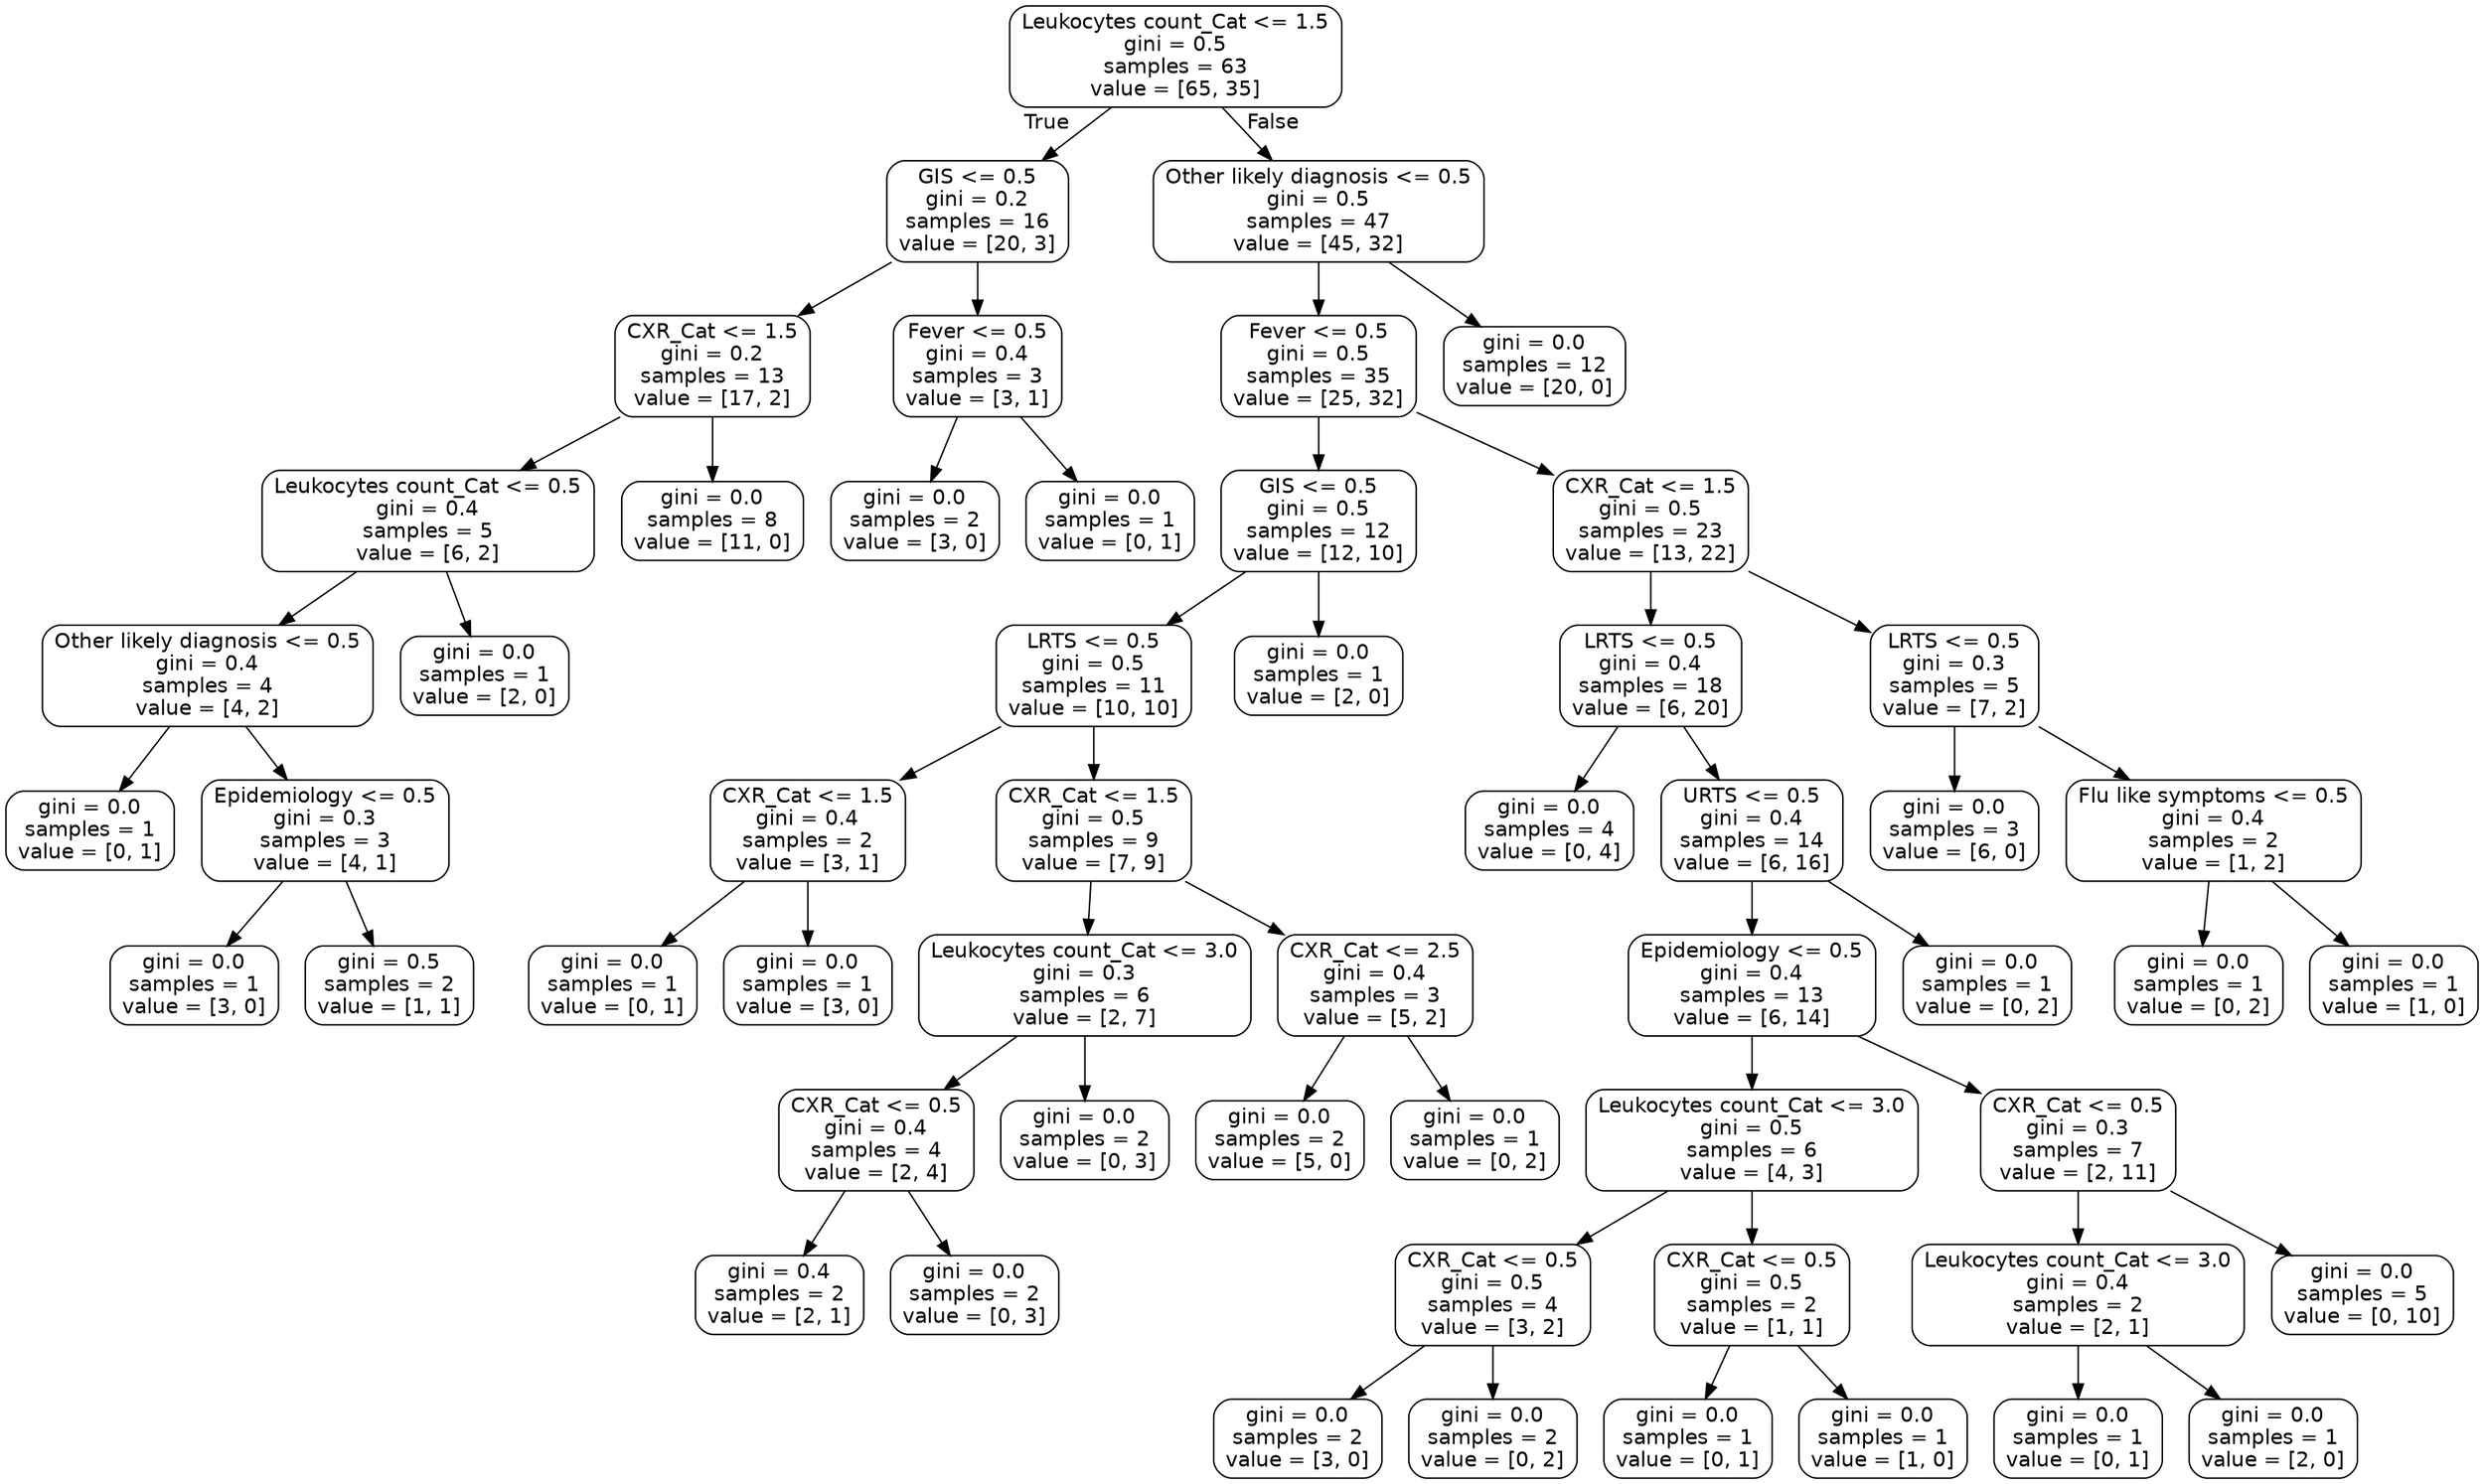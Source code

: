 digraph Tree {
node [shape=box, style="rounded", color="black", fontname=helvetica] ;
edge [fontname=helvetica] ;
0 [label="Leukocytes count_Cat <= 1.5\ngini = 0.5\nsamples = 63\nvalue = [65, 35]"] ;
1 [label="GIS <= 0.5\ngini = 0.2\nsamples = 16\nvalue = [20, 3]"] ;
0 -> 1 [labeldistance=2.5, labelangle=45, headlabel="True"] ;
2 [label="CXR_Cat <= 1.5\ngini = 0.2\nsamples = 13\nvalue = [17, 2]"] ;
1 -> 2 ;
3 [label="Leukocytes count_Cat <= 0.5\ngini = 0.4\nsamples = 5\nvalue = [6, 2]"] ;
2 -> 3 ;
4 [label="Other likely diagnosis <= 0.5\ngini = 0.4\nsamples = 4\nvalue = [4, 2]"] ;
3 -> 4 ;
5 [label="gini = 0.0\nsamples = 1\nvalue = [0, 1]"] ;
4 -> 5 ;
6 [label="Epidemiology <= 0.5\ngini = 0.3\nsamples = 3\nvalue = [4, 1]"] ;
4 -> 6 ;
7 [label="gini = 0.0\nsamples = 1\nvalue = [3, 0]"] ;
6 -> 7 ;
8 [label="gini = 0.5\nsamples = 2\nvalue = [1, 1]"] ;
6 -> 8 ;
9 [label="gini = 0.0\nsamples = 1\nvalue = [2, 0]"] ;
3 -> 9 ;
10 [label="gini = 0.0\nsamples = 8\nvalue = [11, 0]"] ;
2 -> 10 ;
11 [label="Fever <= 0.5\ngini = 0.4\nsamples = 3\nvalue = [3, 1]"] ;
1 -> 11 ;
12 [label="gini = 0.0\nsamples = 2\nvalue = [3, 0]"] ;
11 -> 12 ;
13 [label="gini = 0.0\nsamples = 1\nvalue = [0, 1]"] ;
11 -> 13 ;
14 [label="Other likely diagnosis <= 0.5\ngini = 0.5\nsamples = 47\nvalue = [45, 32]"] ;
0 -> 14 [labeldistance=2.5, labelangle=-45, headlabel="False"] ;
15 [label="Fever <= 0.5\ngini = 0.5\nsamples = 35\nvalue = [25, 32]"] ;
14 -> 15 ;
16 [label="GIS <= 0.5\ngini = 0.5\nsamples = 12\nvalue = [12, 10]"] ;
15 -> 16 ;
17 [label="LRTS <= 0.5\ngini = 0.5\nsamples = 11\nvalue = [10, 10]"] ;
16 -> 17 ;
18 [label="CXR_Cat <= 1.5\ngini = 0.4\nsamples = 2\nvalue = [3, 1]"] ;
17 -> 18 ;
19 [label="gini = 0.0\nsamples = 1\nvalue = [0, 1]"] ;
18 -> 19 ;
20 [label="gini = 0.0\nsamples = 1\nvalue = [3, 0]"] ;
18 -> 20 ;
21 [label="CXR_Cat <= 1.5\ngini = 0.5\nsamples = 9\nvalue = [7, 9]"] ;
17 -> 21 ;
22 [label="Leukocytes count_Cat <= 3.0\ngini = 0.3\nsamples = 6\nvalue = [2, 7]"] ;
21 -> 22 ;
23 [label="CXR_Cat <= 0.5\ngini = 0.4\nsamples = 4\nvalue = [2, 4]"] ;
22 -> 23 ;
24 [label="gini = 0.4\nsamples = 2\nvalue = [2, 1]"] ;
23 -> 24 ;
25 [label="gini = 0.0\nsamples = 2\nvalue = [0, 3]"] ;
23 -> 25 ;
26 [label="gini = 0.0\nsamples = 2\nvalue = [0, 3]"] ;
22 -> 26 ;
27 [label="CXR_Cat <= 2.5\ngini = 0.4\nsamples = 3\nvalue = [5, 2]"] ;
21 -> 27 ;
28 [label="gini = 0.0\nsamples = 2\nvalue = [5, 0]"] ;
27 -> 28 ;
29 [label="gini = 0.0\nsamples = 1\nvalue = [0, 2]"] ;
27 -> 29 ;
30 [label="gini = 0.0\nsamples = 1\nvalue = [2, 0]"] ;
16 -> 30 ;
31 [label="CXR_Cat <= 1.5\ngini = 0.5\nsamples = 23\nvalue = [13, 22]"] ;
15 -> 31 ;
32 [label="LRTS <= 0.5\ngini = 0.4\nsamples = 18\nvalue = [6, 20]"] ;
31 -> 32 ;
33 [label="gini = 0.0\nsamples = 4\nvalue = [0, 4]"] ;
32 -> 33 ;
34 [label="URTS <= 0.5\ngini = 0.4\nsamples = 14\nvalue = [6, 16]"] ;
32 -> 34 ;
35 [label="Epidemiology <= 0.5\ngini = 0.4\nsamples = 13\nvalue = [6, 14]"] ;
34 -> 35 ;
36 [label="Leukocytes count_Cat <= 3.0\ngini = 0.5\nsamples = 6\nvalue = [4, 3]"] ;
35 -> 36 ;
37 [label="CXR_Cat <= 0.5\ngini = 0.5\nsamples = 4\nvalue = [3, 2]"] ;
36 -> 37 ;
38 [label="gini = 0.0\nsamples = 2\nvalue = [3, 0]"] ;
37 -> 38 ;
39 [label="gini = 0.0\nsamples = 2\nvalue = [0, 2]"] ;
37 -> 39 ;
40 [label="CXR_Cat <= 0.5\ngini = 0.5\nsamples = 2\nvalue = [1, 1]"] ;
36 -> 40 ;
41 [label="gini = 0.0\nsamples = 1\nvalue = [0, 1]"] ;
40 -> 41 ;
42 [label="gini = 0.0\nsamples = 1\nvalue = [1, 0]"] ;
40 -> 42 ;
43 [label="CXR_Cat <= 0.5\ngini = 0.3\nsamples = 7\nvalue = [2, 11]"] ;
35 -> 43 ;
44 [label="Leukocytes count_Cat <= 3.0\ngini = 0.4\nsamples = 2\nvalue = [2, 1]"] ;
43 -> 44 ;
45 [label="gini = 0.0\nsamples = 1\nvalue = [0, 1]"] ;
44 -> 45 ;
46 [label="gini = 0.0\nsamples = 1\nvalue = [2, 0]"] ;
44 -> 46 ;
47 [label="gini = 0.0\nsamples = 5\nvalue = [0, 10]"] ;
43 -> 47 ;
48 [label="gini = 0.0\nsamples = 1\nvalue = [0, 2]"] ;
34 -> 48 ;
49 [label="LRTS <= 0.5\ngini = 0.3\nsamples = 5\nvalue = [7, 2]"] ;
31 -> 49 ;
50 [label="gini = 0.0\nsamples = 3\nvalue = [6, 0]"] ;
49 -> 50 ;
51 [label="Flu like symptoms <= 0.5\ngini = 0.4\nsamples = 2\nvalue = [1, 2]"] ;
49 -> 51 ;
52 [label="gini = 0.0\nsamples = 1\nvalue = [0, 2]"] ;
51 -> 52 ;
53 [label="gini = 0.0\nsamples = 1\nvalue = [1, 0]"] ;
51 -> 53 ;
54 [label="gini = 0.0\nsamples = 12\nvalue = [20, 0]"] ;
14 -> 54 ;
}